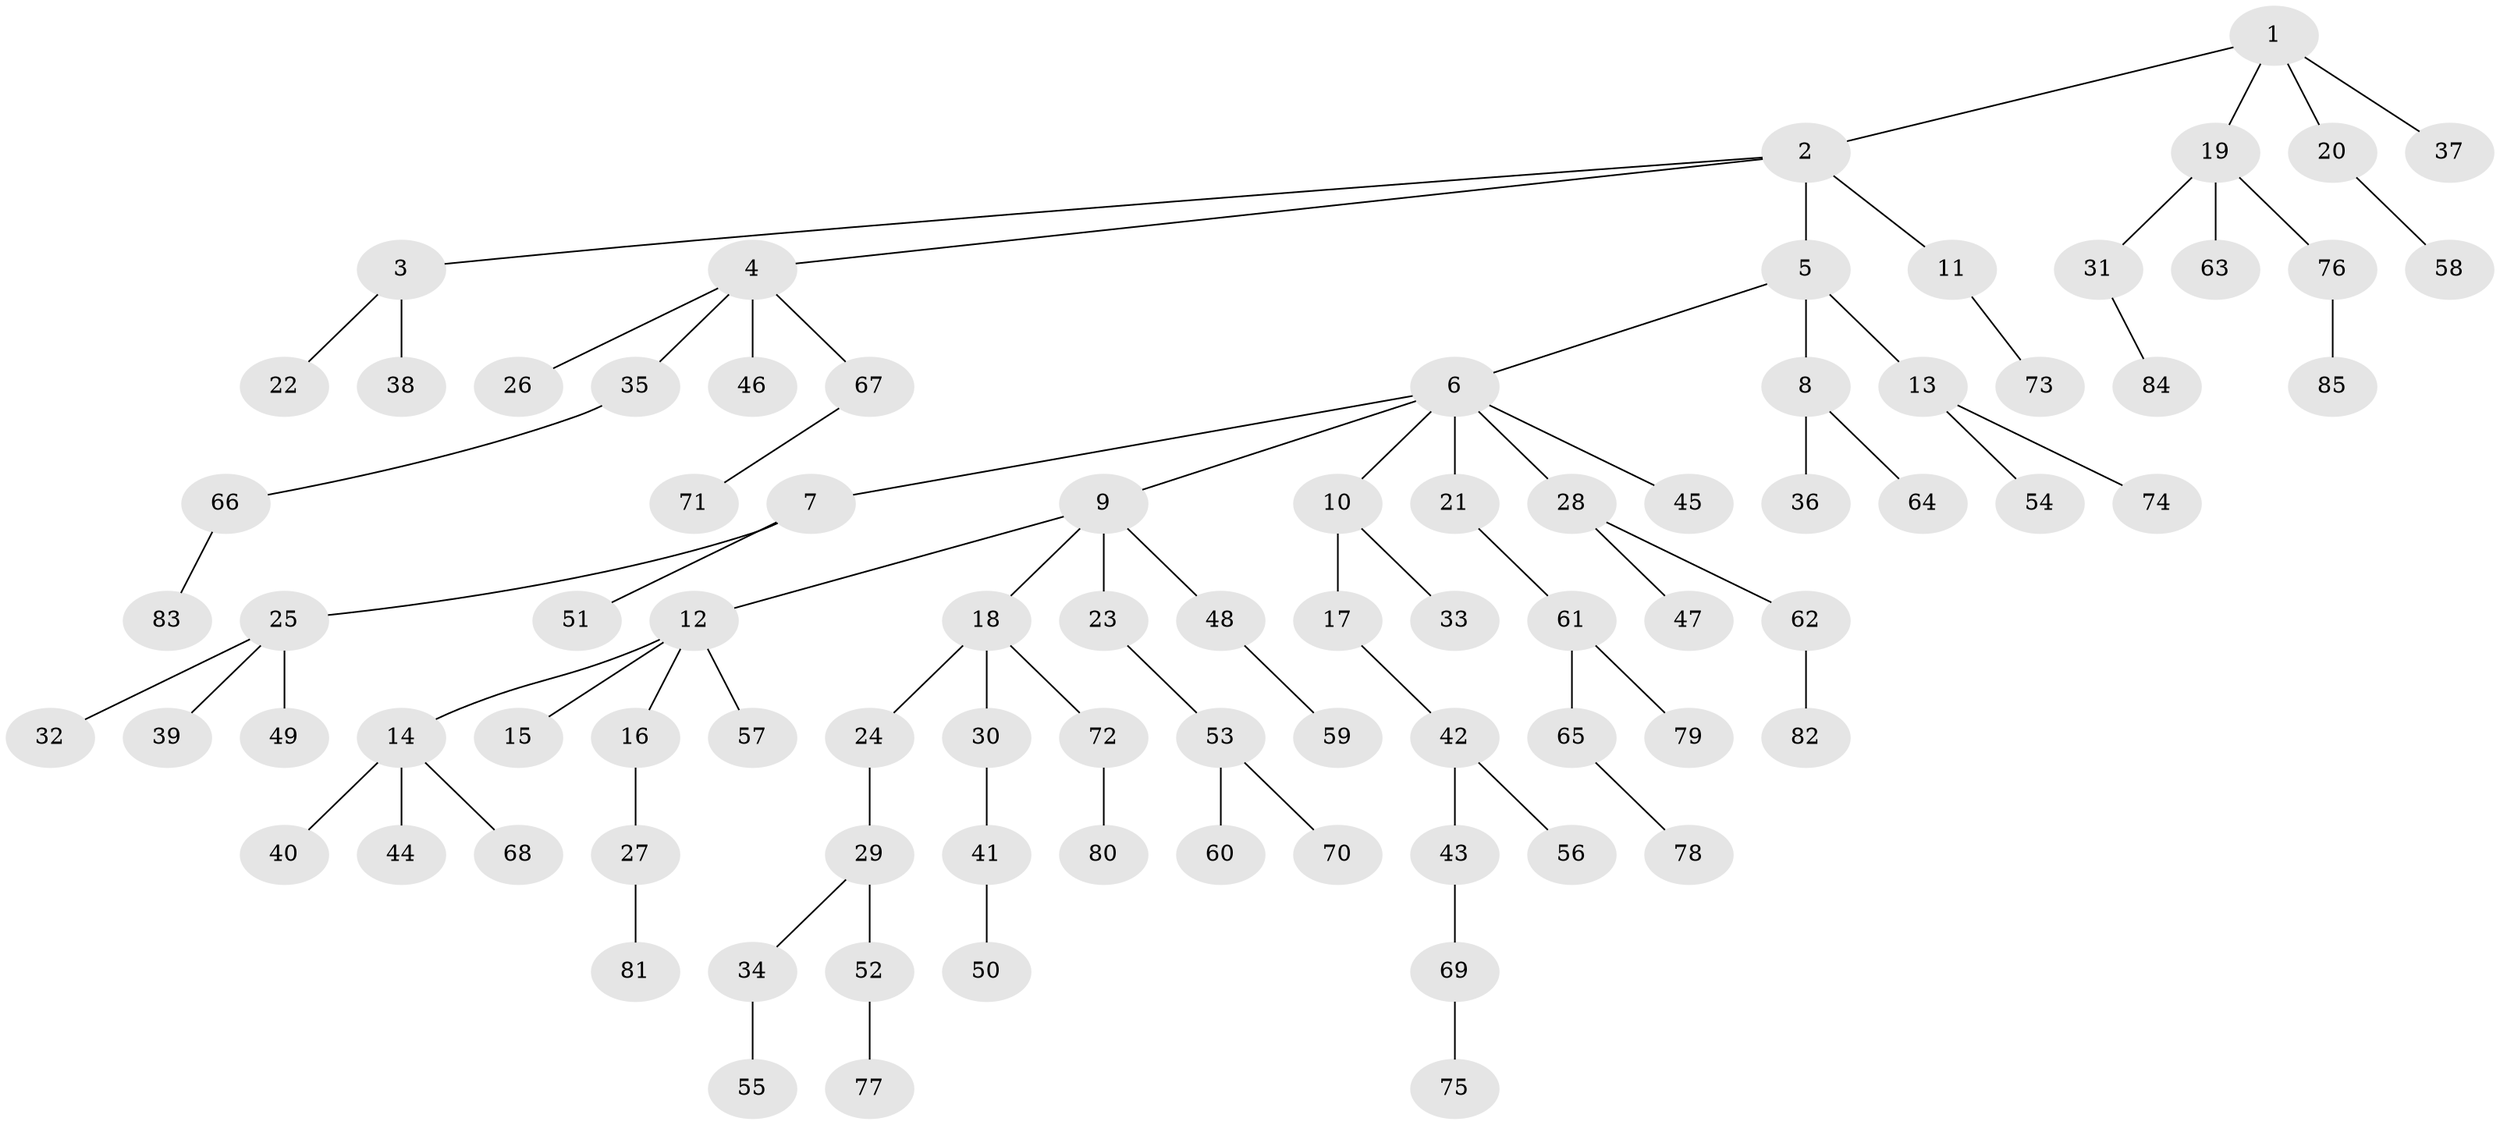 // Generated by graph-tools (version 1.1) at 2025/50/03/09/25 03:50:23]
// undirected, 85 vertices, 84 edges
graph export_dot {
graph [start="1"]
  node [color=gray90,style=filled];
  1;
  2;
  3;
  4;
  5;
  6;
  7;
  8;
  9;
  10;
  11;
  12;
  13;
  14;
  15;
  16;
  17;
  18;
  19;
  20;
  21;
  22;
  23;
  24;
  25;
  26;
  27;
  28;
  29;
  30;
  31;
  32;
  33;
  34;
  35;
  36;
  37;
  38;
  39;
  40;
  41;
  42;
  43;
  44;
  45;
  46;
  47;
  48;
  49;
  50;
  51;
  52;
  53;
  54;
  55;
  56;
  57;
  58;
  59;
  60;
  61;
  62;
  63;
  64;
  65;
  66;
  67;
  68;
  69;
  70;
  71;
  72;
  73;
  74;
  75;
  76;
  77;
  78;
  79;
  80;
  81;
  82;
  83;
  84;
  85;
  1 -- 2;
  1 -- 19;
  1 -- 20;
  1 -- 37;
  2 -- 3;
  2 -- 4;
  2 -- 5;
  2 -- 11;
  3 -- 22;
  3 -- 38;
  4 -- 26;
  4 -- 35;
  4 -- 46;
  4 -- 67;
  5 -- 6;
  5 -- 8;
  5 -- 13;
  6 -- 7;
  6 -- 9;
  6 -- 10;
  6 -- 21;
  6 -- 28;
  6 -- 45;
  7 -- 25;
  7 -- 51;
  8 -- 36;
  8 -- 64;
  9 -- 12;
  9 -- 18;
  9 -- 23;
  9 -- 48;
  10 -- 17;
  10 -- 33;
  11 -- 73;
  12 -- 14;
  12 -- 15;
  12 -- 16;
  12 -- 57;
  13 -- 54;
  13 -- 74;
  14 -- 40;
  14 -- 44;
  14 -- 68;
  16 -- 27;
  17 -- 42;
  18 -- 24;
  18 -- 30;
  18 -- 72;
  19 -- 31;
  19 -- 63;
  19 -- 76;
  20 -- 58;
  21 -- 61;
  23 -- 53;
  24 -- 29;
  25 -- 32;
  25 -- 39;
  25 -- 49;
  27 -- 81;
  28 -- 47;
  28 -- 62;
  29 -- 34;
  29 -- 52;
  30 -- 41;
  31 -- 84;
  34 -- 55;
  35 -- 66;
  41 -- 50;
  42 -- 43;
  42 -- 56;
  43 -- 69;
  48 -- 59;
  52 -- 77;
  53 -- 60;
  53 -- 70;
  61 -- 65;
  61 -- 79;
  62 -- 82;
  65 -- 78;
  66 -- 83;
  67 -- 71;
  69 -- 75;
  72 -- 80;
  76 -- 85;
}
